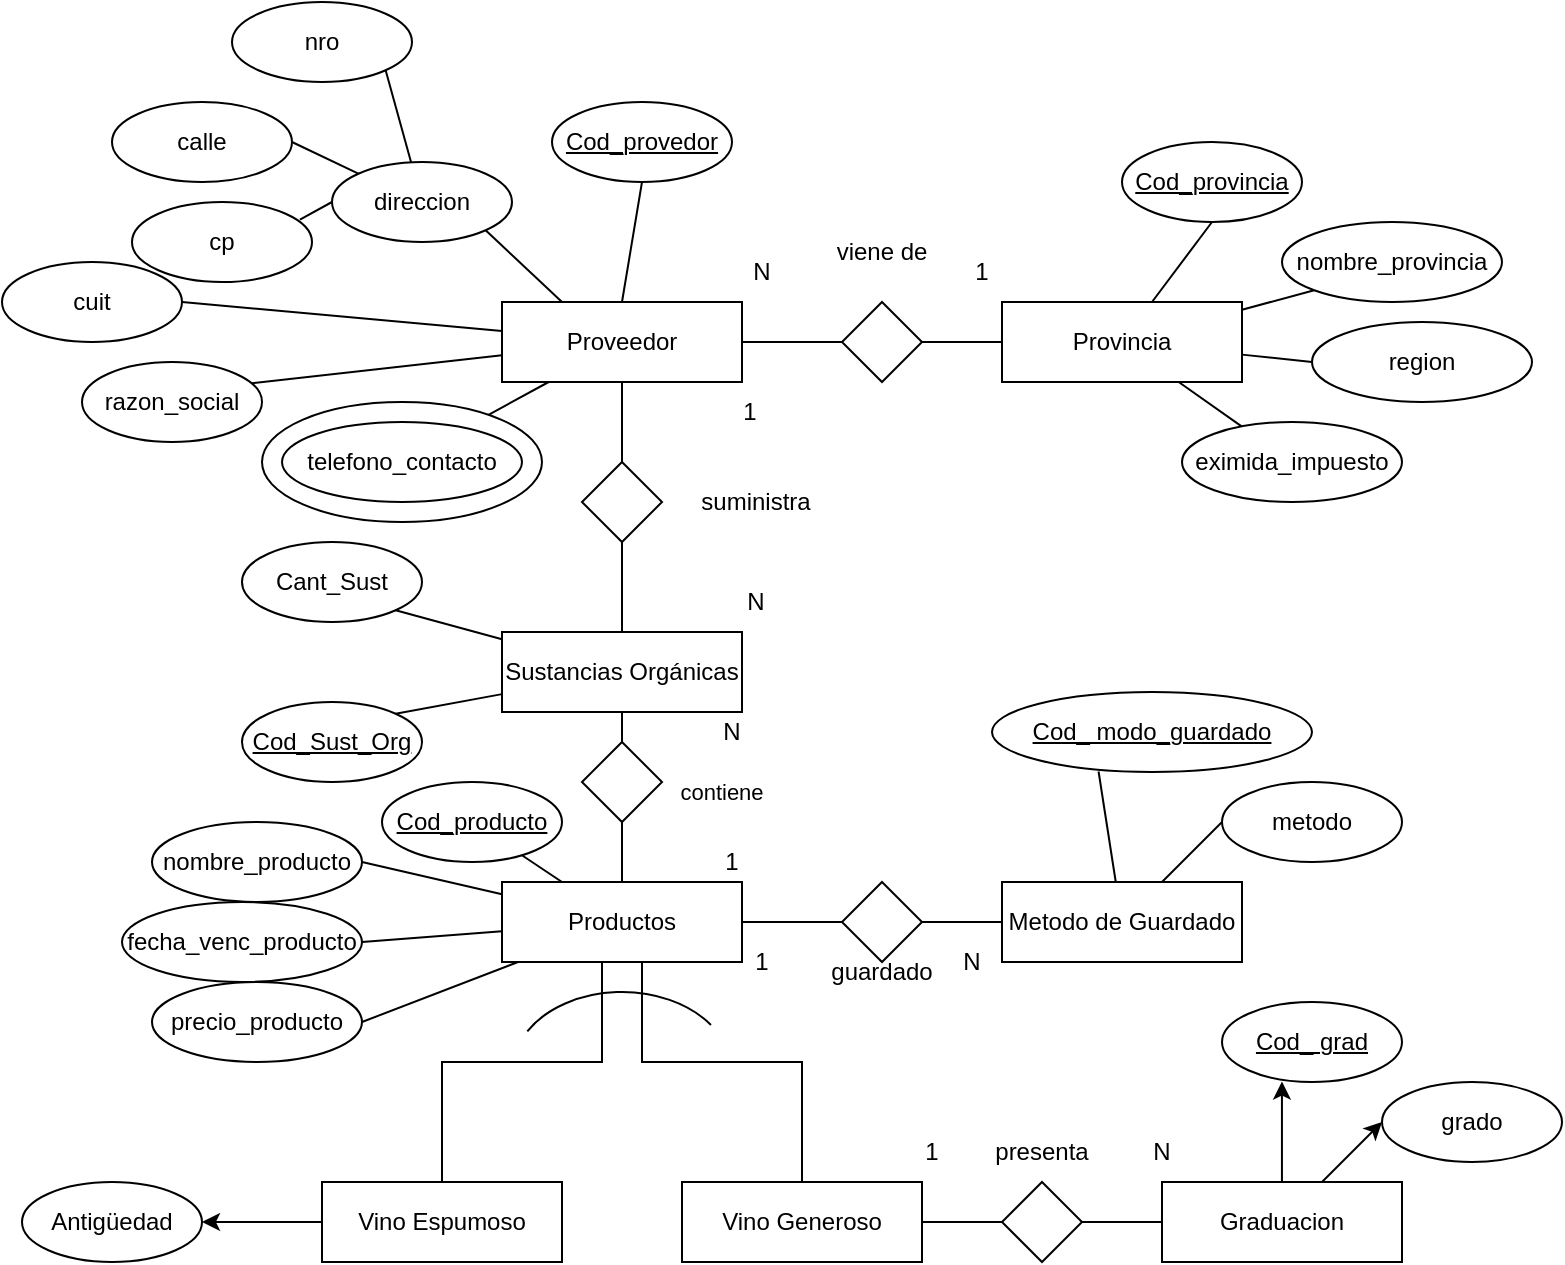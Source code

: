 <mxfile version="27.0.6">
  <diagram name="Página-1" id="CXLRczj3fuokDcTAWvKy">
    <mxGraphModel dx="1303" dy="683" grid="1" gridSize="10" guides="1" tooltips="1" connect="1" arrows="1" fold="1" page="1" pageScale="1" pageWidth="827" pageHeight="1169" math="0" shadow="0">
      <root>
        <mxCell id="0" />
        <mxCell id="1" parent="0" />
        <mxCell id="NYzse5_KyK6MXLnURTMC-16" style="edgeStyle=orthogonalEdgeStyle;rounded=0;orthogonalLoop=1;jettySize=auto;html=1;exitX=0.5;exitY=1;exitDx=0;exitDy=0;entryX=0.5;entryY=0;entryDx=0;entryDy=0;strokeColor=default;curved=0;endArrow=none;startFill=0;" edge="1" parent="1" source="NYzse5_KyK6MXLnURTMC-7" target="NYzse5_KyK6MXLnURTMC-11">
          <mxGeometry relative="1" as="geometry">
            <Array as="points">
              <mxPoint x="310" y="650" />
              <mxPoint x="310" y="700" />
              <mxPoint x="230" y="700" />
            </Array>
          </mxGeometry>
        </mxCell>
        <mxCell id="NYzse5_KyK6MXLnURTMC-17" style="edgeStyle=orthogonalEdgeStyle;rounded=0;orthogonalLoop=1;jettySize=auto;html=1;exitX=0.75;exitY=1;exitDx=0;exitDy=0;entryX=0.5;entryY=0;entryDx=0;entryDy=0;strokeColor=default;curved=0;endArrow=none;startFill=0;" edge="1" parent="1" source="NYzse5_KyK6MXLnURTMC-7" target="NYzse5_KyK6MXLnURTMC-10">
          <mxGeometry relative="1" as="geometry">
            <Array as="points">
              <mxPoint x="330" y="650" />
              <mxPoint x="330" y="700" />
              <mxPoint x="410" y="700" />
            </Array>
          </mxGeometry>
        </mxCell>
        <mxCell id="NYzse5_KyK6MXLnURTMC-89" style="edgeStyle=none;shape=connector;rounded=0;orthogonalLoop=1;jettySize=auto;html=1;entryX=0.5;entryY=1;entryDx=0;entryDy=0;strokeColor=default;align=center;verticalAlign=middle;fontFamily=Helvetica;fontSize=11;fontColor=default;labelBackgroundColor=default;startFill=0;endArrow=none;" edge="1" parent="1" source="NYzse5_KyK6MXLnURTMC-7" target="NYzse5_KyK6MXLnURTMC-49">
          <mxGeometry relative="1" as="geometry" />
        </mxCell>
        <mxCell id="NYzse5_KyK6MXLnURTMC-95" style="edgeStyle=none;shape=connector;rounded=0;orthogonalLoop=1;jettySize=auto;html=1;entryX=1;entryY=0.5;entryDx=0;entryDy=0;strokeColor=default;align=center;verticalAlign=middle;fontFamily=Helvetica;fontSize=11;fontColor=default;labelBackgroundColor=default;startFill=0;endArrow=none;" edge="1" parent="1" source="NYzse5_KyK6MXLnURTMC-7" target="NYzse5_KyK6MXLnURTMC-93">
          <mxGeometry relative="1" as="geometry" />
        </mxCell>
        <mxCell id="NYzse5_KyK6MXLnURTMC-96" style="edgeStyle=none;shape=connector;rounded=0;orthogonalLoop=1;jettySize=auto;html=1;entryX=1;entryY=0.5;entryDx=0;entryDy=0;strokeColor=default;align=center;verticalAlign=middle;fontFamily=Helvetica;fontSize=11;fontColor=default;labelBackgroundColor=default;startFill=0;endArrow=none;" edge="1" parent="1" source="NYzse5_KyK6MXLnURTMC-7" target="NYzse5_KyK6MXLnURTMC-92">
          <mxGeometry relative="1" as="geometry" />
        </mxCell>
        <mxCell id="NYzse5_KyK6MXLnURTMC-97" style="edgeStyle=none;shape=connector;rounded=0;orthogonalLoop=1;jettySize=auto;html=1;entryX=1;entryY=0.5;entryDx=0;entryDy=0;strokeColor=default;align=center;verticalAlign=middle;fontFamily=Helvetica;fontSize=11;fontColor=default;labelBackgroundColor=default;startFill=0;endArrow=none;" edge="1" parent="1" source="NYzse5_KyK6MXLnURTMC-7" target="NYzse5_KyK6MXLnURTMC-94">
          <mxGeometry relative="1" as="geometry" />
        </mxCell>
        <mxCell id="NYzse5_KyK6MXLnURTMC-108" style="edgeStyle=none;shape=connector;rounded=0;orthogonalLoop=1;jettySize=auto;html=1;entryX=0;entryY=0.5;entryDx=0;entryDy=0;strokeColor=default;align=center;verticalAlign=middle;fontFamily=Helvetica;fontSize=11;fontColor=default;labelBackgroundColor=default;startFill=0;endArrow=none;" edge="1" parent="1" source="NYzse5_KyK6MXLnURTMC-7" target="NYzse5_KyK6MXLnURTMC-100">
          <mxGeometry relative="1" as="geometry" />
        </mxCell>
        <mxCell id="NYzse5_KyK6MXLnURTMC-7" value="Productos" style="rounded=0;whiteSpace=wrap;html=1;" vertex="1" parent="1">
          <mxGeometry x="260" y="610" width="120" height="40" as="geometry" />
        </mxCell>
        <mxCell id="NYzse5_KyK6MXLnURTMC-32" style="edgeStyle=orthogonalEdgeStyle;rounded=0;orthogonalLoop=1;jettySize=auto;html=1;entryX=0;entryY=0.5;entryDx=0;entryDy=0;endArrow=none;startFill=0;" edge="1" parent="1" source="NYzse5_KyK6MXLnURTMC-10" target="NYzse5_KyK6MXLnURTMC-29">
          <mxGeometry relative="1" as="geometry" />
        </mxCell>
        <mxCell id="NYzse5_KyK6MXLnURTMC-10" value="Vino Generoso" style="rounded=0;whiteSpace=wrap;html=1;" vertex="1" parent="1">
          <mxGeometry x="350" y="760" width="120" height="40" as="geometry" />
        </mxCell>
        <mxCell id="NYzse5_KyK6MXLnURTMC-24" style="edgeStyle=orthogonalEdgeStyle;rounded=0;orthogonalLoop=1;jettySize=auto;html=1;" edge="1" parent="1" source="NYzse5_KyK6MXLnURTMC-11" target="NYzse5_KyK6MXLnURTMC-23">
          <mxGeometry relative="1" as="geometry" />
        </mxCell>
        <mxCell id="NYzse5_KyK6MXLnURTMC-11" value="Vino Espumoso" style="rounded=0;whiteSpace=wrap;html=1;" vertex="1" parent="1">
          <mxGeometry x="170" y="760" width="120" height="40" as="geometry" />
        </mxCell>
        <mxCell id="NYzse5_KyK6MXLnURTMC-83" style="edgeStyle=none;shape=connector;rounded=0;orthogonalLoop=1;jettySize=auto;html=1;strokeColor=default;align=center;verticalAlign=middle;fontFamily=Helvetica;fontSize=11;fontColor=default;labelBackgroundColor=default;startFill=0;endArrow=none;" edge="1" parent="1" source="NYzse5_KyK6MXLnURTMC-19" target="NYzse5_KyK6MXLnURTMC-7">
          <mxGeometry relative="1" as="geometry" />
        </mxCell>
        <mxCell id="NYzse5_KyK6MXLnURTMC-19" value="&lt;u&gt;Cod_producto&lt;/u&gt;" style="ellipse;whiteSpace=wrap;html=1;" vertex="1" parent="1">
          <mxGeometry x="200" y="560" width="90" height="40" as="geometry" />
        </mxCell>
        <mxCell id="NYzse5_KyK6MXLnURTMC-23" value="Antigüedad" style="ellipse;whiteSpace=wrap;html=1;" vertex="1" parent="1">
          <mxGeometry x="20" y="760" width="90" height="40" as="geometry" />
        </mxCell>
        <mxCell id="NYzse5_KyK6MXLnURTMC-25" value="&lt;u&gt;Cod_ grad&lt;/u&gt;" style="ellipse;whiteSpace=wrap;html=1;" vertex="1" parent="1">
          <mxGeometry x="620" y="670" width="90" height="40" as="geometry" />
        </mxCell>
        <mxCell id="NYzse5_KyK6MXLnURTMC-39" style="edgeStyle=orthogonalEdgeStyle;rounded=0;orthogonalLoop=1;jettySize=auto;html=1;entryX=0;entryY=0.5;entryDx=0;entryDy=0;endArrow=none;startFill=0;" edge="1" parent="1" source="NYzse5_KyK6MXLnURTMC-29" target="NYzse5_KyK6MXLnURTMC-31">
          <mxGeometry relative="1" as="geometry" />
        </mxCell>
        <mxCell id="NYzse5_KyK6MXLnURTMC-29" value="" style="rhombus;whiteSpace=wrap;html=1;" vertex="1" parent="1">
          <mxGeometry x="510" y="760" width="40" height="40" as="geometry" />
        </mxCell>
        <mxCell id="NYzse5_KyK6MXLnURTMC-42" style="rounded=0;orthogonalLoop=1;jettySize=auto;html=1;entryX=0;entryY=0.5;entryDx=0;entryDy=0;" edge="1" parent="1" source="NYzse5_KyK6MXLnURTMC-31" target="NYzse5_KyK6MXLnURTMC-40">
          <mxGeometry relative="1" as="geometry" />
        </mxCell>
        <mxCell id="NYzse5_KyK6MXLnURTMC-31" value="Graduacion" style="rounded=0;whiteSpace=wrap;html=1;" vertex="1" parent="1">
          <mxGeometry x="590" y="760" width="120" height="40" as="geometry" />
        </mxCell>
        <mxCell id="NYzse5_KyK6MXLnURTMC-40" value="grado" style="ellipse;whiteSpace=wrap;html=1;" vertex="1" parent="1">
          <mxGeometry x="700" y="710" width="90" height="40" as="geometry" />
        </mxCell>
        <mxCell id="NYzse5_KyK6MXLnURTMC-41" style="edgeStyle=orthogonalEdgeStyle;rounded=0;orthogonalLoop=1;jettySize=auto;html=1;entryX=0.333;entryY=0.994;entryDx=0;entryDy=0;entryPerimeter=0;" edge="1" parent="1" source="NYzse5_KyK6MXLnURTMC-31" target="NYzse5_KyK6MXLnURTMC-25">
          <mxGeometry relative="1" as="geometry" />
        </mxCell>
        <mxCell id="NYzse5_KyK6MXLnURTMC-45" value="1" style="text;html=1;align=center;verticalAlign=middle;whiteSpace=wrap;rounded=0;" vertex="1" parent="1">
          <mxGeometry x="445" y="730" width="60" height="30" as="geometry" />
        </mxCell>
        <mxCell id="NYzse5_KyK6MXLnURTMC-46" value="N" style="text;html=1;align=center;verticalAlign=middle;whiteSpace=wrap;rounded=0;" vertex="1" parent="1">
          <mxGeometry x="560" y="730" width="60" height="30" as="geometry" />
        </mxCell>
        <mxCell id="NYzse5_KyK6MXLnURTMC-63" style="edgeStyle=none;rounded=0;orthogonalLoop=1;jettySize=auto;html=1;entryX=0.5;entryY=1;entryDx=0;entryDy=0;startArrow=none;startFill=0;endArrow=none;" edge="1" parent="1" source="NYzse5_KyK6MXLnURTMC-49" target="NYzse5_KyK6MXLnURTMC-51">
          <mxGeometry relative="1" as="geometry" />
        </mxCell>
        <mxCell id="NYzse5_KyK6MXLnURTMC-49" value="" style="rhombus;whiteSpace=wrap;html=1;" vertex="1" parent="1">
          <mxGeometry x="300" y="540" width="40" height="40" as="geometry" />
        </mxCell>
        <mxCell id="NYzse5_KyK6MXLnURTMC-50" value="presenta" style="text;html=1;align=center;verticalAlign=middle;whiteSpace=wrap;rounded=0;" vertex="1" parent="1">
          <mxGeometry x="500" y="730" width="60" height="30" as="geometry" />
        </mxCell>
        <mxCell id="NYzse5_KyK6MXLnURTMC-57" style="edgeStyle=none;rounded=0;orthogonalLoop=1;jettySize=auto;html=1;entryX=1;entryY=1;entryDx=0;entryDy=0;endArrow=none;startFill=0;" edge="1" parent="1" source="NYzse5_KyK6MXLnURTMC-51" target="NYzse5_KyK6MXLnURTMC-53">
          <mxGeometry relative="1" as="geometry" />
        </mxCell>
        <mxCell id="NYzse5_KyK6MXLnURTMC-87" style="edgeStyle=none;shape=connector;rounded=0;orthogonalLoop=1;jettySize=auto;html=1;entryX=1;entryY=0;entryDx=0;entryDy=0;strokeColor=default;align=center;verticalAlign=middle;fontFamily=Helvetica;fontSize=11;fontColor=default;labelBackgroundColor=default;startFill=0;endArrow=none;" edge="1" parent="1" source="NYzse5_KyK6MXLnURTMC-51" target="NYzse5_KyK6MXLnURTMC-52">
          <mxGeometry relative="1" as="geometry" />
        </mxCell>
        <mxCell id="NYzse5_KyK6MXLnURTMC-51" value="Sustancias Orgánicas" style="rounded=0;whiteSpace=wrap;html=1;" vertex="1" parent="1">
          <mxGeometry x="260" y="485" width="120" height="40" as="geometry" />
        </mxCell>
        <mxCell id="NYzse5_KyK6MXLnURTMC-52" value="&lt;u&gt;Cod_Sust_Org&lt;/u&gt;" style="ellipse;whiteSpace=wrap;html=1;" vertex="1" parent="1">
          <mxGeometry x="130" y="520" width="90" height="40" as="geometry" />
        </mxCell>
        <mxCell id="NYzse5_KyK6MXLnURTMC-53" value="Cant_Sust" style="ellipse;whiteSpace=wrap;html=1;" vertex="1" parent="1">
          <mxGeometry x="130" y="440" width="90" height="40" as="geometry" />
        </mxCell>
        <mxCell id="NYzse5_KyK6MXLnURTMC-61" value="" style="verticalLabelPosition=bottom;verticalAlign=top;html=1;shape=mxgraph.basic.arc;startAngle=0.835;endAngle=0.15;" vertex="1" parent="1">
          <mxGeometry x="265" y="665" width="110" height="80" as="geometry" />
        </mxCell>
        <mxCell id="NYzse5_KyK6MXLnURTMC-81" style="edgeStyle=none;shape=connector;rounded=0;orthogonalLoop=1;jettySize=auto;html=1;entryX=0;entryY=0.5;entryDx=0;entryDy=0;strokeColor=default;align=center;verticalAlign=middle;fontFamily=Helvetica;fontSize=11;fontColor=default;labelBackgroundColor=default;startFill=0;endArrow=none;" edge="1" parent="1" source="NYzse5_KyK6MXLnURTMC-65" target="NYzse5_KyK6MXLnURTMC-68">
          <mxGeometry relative="1" as="geometry" />
        </mxCell>
        <mxCell id="NYzse5_KyK6MXLnURTMC-110" style="edgeStyle=none;shape=connector;rounded=0;orthogonalLoop=1;jettySize=auto;html=1;entryX=1;entryY=0.5;entryDx=0;entryDy=0;strokeColor=default;align=center;verticalAlign=middle;fontFamily=Helvetica;fontSize=11;fontColor=default;labelBackgroundColor=default;startFill=0;endArrow=none;" edge="1" parent="1" source="NYzse5_KyK6MXLnURTMC-65" target="NYzse5_KyK6MXLnURTMC-67">
          <mxGeometry relative="1" as="geometry" />
        </mxCell>
        <mxCell id="NYzse5_KyK6MXLnURTMC-111" style="edgeStyle=none;shape=connector;rounded=0;orthogonalLoop=1;jettySize=auto;html=1;strokeColor=default;align=center;verticalAlign=middle;fontFamily=Helvetica;fontSize=11;fontColor=default;labelBackgroundColor=default;startFill=0;endArrow=none;" edge="1" parent="1" source="NYzse5_KyK6MXLnURTMC-65" target="NYzse5_KyK6MXLnURTMC-71">
          <mxGeometry relative="1" as="geometry" />
        </mxCell>
        <mxCell id="NYzse5_KyK6MXLnURTMC-116" style="edgeStyle=none;shape=connector;rounded=0;orthogonalLoop=1;jettySize=auto;html=1;entryX=0;entryY=0.5;entryDx=0;entryDy=0;strokeColor=default;align=center;verticalAlign=middle;fontFamily=Helvetica;fontSize=11;fontColor=default;labelBackgroundColor=default;startFill=0;endArrow=none;" edge="1" parent="1" source="NYzse5_KyK6MXLnURTMC-65" target="NYzse5_KyK6MXLnURTMC-112">
          <mxGeometry relative="1" as="geometry" />
        </mxCell>
        <mxCell id="NYzse5_KyK6MXLnURTMC-65" value="Proveedor" style="rounded=0;whiteSpace=wrap;html=1;" vertex="1" parent="1">
          <mxGeometry x="260" y="320" width="120" height="40" as="geometry" />
        </mxCell>
        <mxCell id="NYzse5_KyK6MXLnURTMC-79" style="edgeStyle=none;shape=connector;rounded=0;orthogonalLoop=1;jettySize=auto;html=1;exitX=0.5;exitY=1;exitDx=0;exitDy=0;entryX=0.5;entryY=0;entryDx=0;entryDy=0;strokeColor=default;align=center;verticalAlign=middle;fontFamily=Helvetica;fontSize=11;fontColor=default;labelBackgroundColor=default;startFill=0;endArrow=none;" edge="1" parent="1" source="NYzse5_KyK6MXLnURTMC-66" target="NYzse5_KyK6MXLnURTMC-65">
          <mxGeometry relative="1" as="geometry" />
        </mxCell>
        <mxCell id="NYzse5_KyK6MXLnURTMC-66" value="&lt;u&gt;Cod_provedor&lt;/u&gt;" style="ellipse;whiteSpace=wrap;html=1;" vertex="1" parent="1">
          <mxGeometry x="285" y="220" width="90" height="40" as="geometry" />
        </mxCell>
        <mxCell id="NYzse5_KyK6MXLnURTMC-67" value="cuit" style="ellipse;whiteSpace=wrap;html=1;" vertex="1" parent="1">
          <mxGeometry x="10" y="300" width="90" height="40" as="geometry" />
        </mxCell>
        <mxCell id="NYzse5_KyK6MXLnURTMC-68" value="razon_social" style="ellipse;whiteSpace=wrap;html=1;" vertex="1" parent="1">
          <mxGeometry x="50" y="350" width="90" height="40" as="geometry" />
        </mxCell>
        <mxCell id="NYzse5_KyK6MXLnURTMC-75" style="edgeStyle=none;rounded=0;orthogonalLoop=1;jettySize=auto;html=1;entryX=1;entryY=1;entryDx=0;entryDy=0;endArrow=none;startFill=0;" edge="1" parent="1" source="NYzse5_KyK6MXLnURTMC-69" target="NYzse5_KyK6MXLnURTMC-74">
          <mxGeometry relative="1" as="geometry" />
        </mxCell>
        <mxCell id="NYzse5_KyK6MXLnURTMC-76" style="edgeStyle=none;shape=connector;rounded=0;orthogonalLoop=1;jettySize=auto;html=1;exitX=0;exitY=0;exitDx=0;exitDy=0;entryX=1;entryY=0.5;entryDx=0;entryDy=0;strokeColor=default;align=center;verticalAlign=middle;fontFamily=Helvetica;fontSize=11;fontColor=default;labelBackgroundColor=default;startFill=0;endArrow=none;" edge="1" parent="1" source="NYzse5_KyK6MXLnURTMC-69" target="NYzse5_KyK6MXLnURTMC-72">
          <mxGeometry relative="1" as="geometry" />
        </mxCell>
        <mxCell id="NYzse5_KyK6MXLnURTMC-78" style="edgeStyle=none;shape=connector;rounded=0;orthogonalLoop=1;jettySize=auto;html=1;exitX=1;exitY=1;exitDx=0;exitDy=0;entryX=0.25;entryY=0;entryDx=0;entryDy=0;strokeColor=default;align=center;verticalAlign=middle;fontFamily=Helvetica;fontSize=11;fontColor=default;labelBackgroundColor=default;startFill=0;endArrow=none;" edge="1" parent="1" source="NYzse5_KyK6MXLnURTMC-69" target="NYzse5_KyK6MXLnURTMC-65">
          <mxGeometry relative="1" as="geometry" />
        </mxCell>
        <mxCell id="NYzse5_KyK6MXLnURTMC-69" value="direccion" style="ellipse;whiteSpace=wrap;html=1;" vertex="1" parent="1">
          <mxGeometry x="175" y="250" width="90" height="40" as="geometry" />
        </mxCell>
        <mxCell id="NYzse5_KyK6MXLnURTMC-70" value="telefono_contacto" style="ellipse;whiteSpace=wrap;html=1;strokeColor=default;perimeterSpacing=8;" vertex="1" parent="1">
          <mxGeometry x="150" y="380" width="120" height="40" as="geometry" />
        </mxCell>
        <mxCell id="NYzse5_KyK6MXLnURTMC-71" value="" style="ellipse;whiteSpace=wrap;html=1;fillColor=none;" vertex="1" parent="1">
          <mxGeometry x="140" y="370" width="140" height="60" as="geometry" />
        </mxCell>
        <mxCell id="NYzse5_KyK6MXLnURTMC-72" value="calle" style="ellipse;whiteSpace=wrap;html=1;" vertex="1" parent="1">
          <mxGeometry x="65" y="220" width="90" height="40" as="geometry" />
        </mxCell>
        <mxCell id="NYzse5_KyK6MXLnURTMC-73" value="cp" style="ellipse;whiteSpace=wrap;html=1;" vertex="1" parent="1">
          <mxGeometry x="75" y="270" width="90" height="40" as="geometry" />
        </mxCell>
        <mxCell id="NYzse5_KyK6MXLnURTMC-74" value="nro" style="ellipse;whiteSpace=wrap;html=1;" vertex="1" parent="1">
          <mxGeometry x="125" y="170" width="90" height="40" as="geometry" />
        </mxCell>
        <mxCell id="NYzse5_KyK6MXLnURTMC-77" style="edgeStyle=none;shape=connector;rounded=0;orthogonalLoop=1;jettySize=auto;html=1;exitX=0;exitY=0.5;exitDx=0;exitDy=0;entryX=0.933;entryY=0.22;entryDx=0;entryDy=0;entryPerimeter=0;strokeColor=default;align=center;verticalAlign=middle;fontFamily=Helvetica;fontSize=11;fontColor=default;labelBackgroundColor=default;startFill=0;endArrow=none;" edge="1" parent="1" source="NYzse5_KyK6MXLnURTMC-69" target="NYzse5_KyK6MXLnURTMC-73">
          <mxGeometry relative="1" as="geometry" />
        </mxCell>
        <mxCell id="NYzse5_KyK6MXLnURTMC-84" value="1" style="text;html=1;align=center;verticalAlign=middle;whiteSpace=wrap;rounded=0;" vertex="1" parent="1">
          <mxGeometry x="345" y="585" width="60" height="30" as="geometry" />
        </mxCell>
        <mxCell id="NYzse5_KyK6MXLnURTMC-85" value="N" style="text;html=1;align=center;verticalAlign=middle;whiteSpace=wrap;rounded=0;" vertex="1" parent="1">
          <mxGeometry x="345" y="520" width="60" height="30" as="geometry" />
        </mxCell>
        <mxCell id="NYzse5_KyK6MXLnURTMC-90" style="edgeStyle=none;shape=connector;rounded=0;orthogonalLoop=1;jettySize=auto;html=1;entryX=0.5;entryY=0;entryDx=0;entryDy=0;strokeColor=default;align=center;verticalAlign=middle;fontFamily=Helvetica;fontSize=11;fontColor=default;labelBackgroundColor=default;startFill=0;endArrow=none;" edge="1" parent="1" source="NYzse5_KyK6MXLnURTMC-88" target="NYzse5_KyK6MXLnURTMC-51">
          <mxGeometry relative="1" as="geometry" />
        </mxCell>
        <mxCell id="NYzse5_KyK6MXLnURTMC-91" style="edgeStyle=none;shape=connector;rounded=0;orthogonalLoop=1;jettySize=auto;html=1;strokeColor=default;align=center;verticalAlign=middle;fontFamily=Helvetica;fontSize=11;fontColor=default;labelBackgroundColor=default;startFill=0;endArrow=none;" edge="1" parent="1" source="NYzse5_KyK6MXLnURTMC-88" target="NYzse5_KyK6MXLnURTMC-65">
          <mxGeometry relative="1" as="geometry" />
        </mxCell>
        <mxCell id="NYzse5_KyK6MXLnURTMC-88" value="" style="rhombus;whiteSpace=wrap;html=1;" vertex="1" parent="1">
          <mxGeometry x="300" y="400" width="40" height="40" as="geometry" />
        </mxCell>
        <mxCell id="NYzse5_KyK6MXLnURTMC-92" value="fecha_venc_producto" style="ellipse;whiteSpace=wrap;html=1;" vertex="1" parent="1">
          <mxGeometry x="70" y="620" width="120" height="40" as="geometry" />
        </mxCell>
        <mxCell id="NYzse5_KyK6MXLnURTMC-93" value="nombre_producto" style="ellipse;whiteSpace=wrap;html=1;" vertex="1" parent="1">
          <mxGeometry x="85" y="580" width="105" height="40" as="geometry" />
        </mxCell>
        <mxCell id="NYzse5_KyK6MXLnURTMC-94" value="precio_producto" style="ellipse;whiteSpace=wrap;html=1;" vertex="1" parent="1">
          <mxGeometry x="85" y="660" width="105" height="40" as="geometry" />
        </mxCell>
        <mxCell id="NYzse5_KyK6MXLnURTMC-98" value="&lt;u&gt;Cod_ modo_guardado&lt;/u&gt;" style="ellipse;whiteSpace=wrap;html=1;" vertex="1" parent="1">
          <mxGeometry x="505" y="515" width="160" height="40" as="geometry" />
        </mxCell>
        <mxCell id="NYzse5_KyK6MXLnURTMC-99" style="edgeStyle=orthogonalEdgeStyle;rounded=0;orthogonalLoop=1;jettySize=auto;html=1;entryX=0;entryY=0.5;entryDx=0;entryDy=0;endArrow=none;startFill=0;" edge="1" parent="1" source="NYzse5_KyK6MXLnURTMC-100" target="NYzse5_KyK6MXLnURTMC-102">
          <mxGeometry relative="1" as="geometry" />
        </mxCell>
        <mxCell id="NYzse5_KyK6MXLnURTMC-100" value="" style="rhombus;whiteSpace=wrap;html=1;" vertex="1" parent="1">
          <mxGeometry x="430" y="610" width="40" height="40" as="geometry" />
        </mxCell>
        <mxCell id="NYzse5_KyK6MXLnURTMC-101" style="rounded=0;orthogonalLoop=1;jettySize=auto;html=1;entryX=0;entryY=0.5;entryDx=0;entryDy=0;endArrow=none;startFill=0;" edge="1" parent="1" source="NYzse5_KyK6MXLnURTMC-102" target="NYzse5_KyK6MXLnURTMC-103">
          <mxGeometry relative="1" as="geometry" />
        </mxCell>
        <mxCell id="NYzse5_KyK6MXLnURTMC-102" value="Metodo de Guardado" style="rounded=0;whiteSpace=wrap;html=1;" vertex="1" parent="1">
          <mxGeometry x="510" y="610" width="120" height="40" as="geometry" />
        </mxCell>
        <mxCell id="NYzse5_KyK6MXLnURTMC-103" value="metodo" style="ellipse;whiteSpace=wrap;html=1;" vertex="1" parent="1">
          <mxGeometry x="620" y="560" width="90" height="40" as="geometry" />
        </mxCell>
        <mxCell id="NYzse5_KyK6MXLnURTMC-104" style="rounded=0;orthogonalLoop=1;jettySize=auto;html=1;entryX=0.333;entryY=0.994;entryDx=0;entryDy=0;entryPerimeter=0;endArrow=none;startFill=0;" edge="1" parent="1" source="NYzse5_KyK6MXLnURTMC-102" target="NYzse5_KyK6MXLnURTMC-98">
          <mxGeometry relative="1" as="geometry" />
        </mxCell>
        <mxCell id="NYzse5_KyK6MXLnURTMC-105" value="N" style="text;html=1;align=center;verticalAlign=middle;whiteSpace=wrap;rounded=0;" vertex="1" parent="1">
          <mxGeometry x="465" y="635" width="60" height="30" as="geometry" />
        </mxCell>
        <mxCell id="NYzse5_KyK6MXLnURTMC-106" value="guardado" style="text;html=1;align=center;verticalAlign=middle;whiteSpace=wrap;rounded=0;" vertex="1" parent="1">
          <mxGeometry x="420" y="640" width="60" height="30" as="geometry" />
        </mxCell>
        <mxCell id="NYzse5_KyK6MXLnURTMC-109" value="1" style="text;html=1;align=center;verticalAlign=middle;whiteSpace=wrap;rounded=0;" vertex="1" parent="1">
          <mxGeometry x="360" y="635" width="60" height="30" as="geometry" />
        </mxCell>
        <mxCell id="NYzse5_KyK6MXLnURTMC-117" style="edgeStyle=none;shape=connector;rounded=0;orthogonalLoop=1;jettySize=auto;html=1;strokeColor=default;align=center;verticalAlign=middle;fontFamily=Helvetica;fontSize=11;fontColor=default;labelBackgroundColor=default;startFill=0;endArrow=none;" edge="1" parent="1" source="NYzse5_KyK6MXLnURTMC-112" target="NYzse5_KyK6MXLnURTMC-115">
          <mxGeometry relative="1" as="geometry" />
        </mxCell>
        <mxCell id="NYzse5_KyK6MXLnURTMC-112" value="" style="rhombus;whiteSpace=wrap;html=1;" vertex="1" parent="1">
          <mxGeometry x="430" y="320" width="40" height="40" as="geometry" />
        </mxCell>
        <mxCell id="NYzse5_KyK6MXLnURTMC-113" value="viene de" style="text;html=1;align=center;verticalAlign=middle;whiteSpace=wrap;rounded=0;" vertex="1" parent="1">
          <mxGeometry x="420" y="280" width="60" height="30" as="geometry" />
        </mxCell>
        <mxCell id="NYzse5_KyK6MXLnURTMC-123" style="edgeStyle=none;shape=connector;rounded=0;orthogonalLoop=1;jettySize=auto;html=1;entryX=0.5;entryY=1;entryDx=0;entryDy=0;strokeColor=default;align=center;verticalAlign=middle;fontFamily=Helvetica;fontSize=11;fontColor=default;labelBackgroundColor=default;startFill=0;endArrow=none;" edge="1" parent="1" source="NYzse5_KyK6MXLnURTMC-115" target="NYzse5_KyK6MXLnURTMC-122">
          <mxGeometry relative="1" as="geometry" />
        </mxCell>
        <mxCell id="NYzse5_KyK6MXLnURTMC-124" style="edgeStyle=none;shape=connector;rounded=0;orthogonalLoop=1;jettySize=auto;html=1;entryX=0;entryY=1;entryDx=0;entryDy=0;strokeColor=default;align=center;verticalAlign=middle;fontFamily=Helvetica;fontSize=11;fontColor=default;labelBackgroundColor=default;startFill=0;endArrow=none;" edge="1" parent="1" source="NYzse5_KyK6MXLnURTMC-115" target="NYzse5_KyK6MXLnURTMC-121">
          <mxGeometry relative="1" as="geometry" />
        </mxCell>
        <mxCell id="NYzse5_KyK6MXLnURTMC-127" style="edgeStyle=none;shape=connector;rounded=0;orthogonalLoop=1;jettySize=auto;html=1;entryX=0;entryY=0.5;entryDx=0;entryDy=0;strokeColor=default;align=center;verticalAlign=middle;fontFamily=Helvetica;fontSize=11;fontColor=default;labelBackgroundColor=default;startFill=0;endArrow=none;" edge="1" parent="1" source="NYzse5_KyK6MXLnURTMC-115" target="NYzse5_KyK6MXLnURTMC-126">
          <mxGeometry relative="1" as="geometry" />
        </mxCell>
        <mxCell id="NYzse5_KyK6MXLnURTMC-129" style="edgeStyle=none;shape=connector;rounded=0;orthogonalLoop=1;jettySize=auto;html=1;strokeColor=default;align=center;verticalAlign=middle;fontFamily=Helvetica;fontSize=11;fontColor=default;labelBackgroundColor=default;startFill=0;endArrow=none;" edge="1" parent="1" source="NYzse5_KyK6MXLnURTMC-115" target="NYzse5_KyK6MXLnURTMC-128">
          <mxGeometry relative="1" as="geometry" />
        </mxCell>
        <mxCell id="NYzse5_KyK6MXLnURTMC-115" value="Provincia" style="rounded=0;whiteSpace=wrap;html=1;" vertex="1" parent="1">
          <mxGeometry x="510" y="320" width="120" height="40" as="geometry" />
        </mxCell>
        <mxCell id="NYzse5_KyK6MXLnURTMC-118" value="1" style="text;html=1;align=center;verticalAlign=middle;whiteSpace=wrap;rounded=0;" vertex="1" parent="1">
          <mxGeometry x="470" y="290" width="60" height="30" as="geometry" />
        </mxCell>
        <mxCell id="NYzse5_KyK6MXLnURTMC-119" value="N" style="text;html=1;align=center;verticalAlign=middle;whiteSpace=wrap;rounded=0;" vertex="1" parent="1">
          <mxGeometry x="360" y="290" width="60" height="30" as="geometry" />
        </mxCell>
        <mxCell id="NYzse5_KyK6MXLnURTMC-121" value="nombre_provincia" style="ellipse;whiteSpace=wrap;html=1;" vertex="1" parent="1">
          <mxGeometry x="650" y="280" width="110" height="40" as="geometry" />
        </mxCell>
        <mxCell id="NYzse5_KyK6MXLnURTMC-122" value="&lt;u&gt;Cod_provincia&lt;/u&gt;" style="ellipse;whiteSpace=wrap;html=1;" vertex="1" parent="1">
          <mxGeometry x="570" y="240" width="90" height="40" as="geometry" />
        </mxCell>
        <mxCell id="NYzse5_KyK6MXLnURTMC-126" value="region" style="ellipse;whiteSpace=wrap;html=1;" vertex="1" parent="1">
          <mxGeometry x="665" y="330" width="110" height="40" as="geometry" />
        </mxCell>
        <mxCell id="NYzse5_KyK6MXLnURTMC-128" value="eximida_impuesto" style="ellipse;whiteSpace=wrap;html=1;" vertex="1" parent="1">
          <mxGeometry x="600" y="380" width="110" height="40" as="geometry" />
        </mxCell>
        <mxCell id="NYzse5_KyK6MXLnURTMC-130" value="contiene" style="text;html=1;align=center;verticalAlign=middle;whiteSpace=wrap;rounded=0;fontFamily=Helvetica;fontSize=11;fontColor=default;labelBackgroundColor=default;" vertex="1" parent="1">
          <mxGeometry x="340" y="550" width="60" height="30" as="geometry" />
        </mxCell>
        <mxCell id="NYzse5_KyK6MXLnURTMC-131" value="suministra" style="text;html=1;align=center;verticalAlign=middle;whiteSpace=wrap;rounded=0;" vertex="1" parent="1">
          <mxGeometry x="354" y="400" width="66" height="40" as="geometry" />
        </mxCell>
        <mxCell id="NYzse5_KyK6MXLnURTMC-132" value="1" style="text;html=1;align=center;verticalAlign=middle;whiteSpace=wrap;rounded=0;" vertex="1" parent="1">
          <mxGeometry x="354" y="360" width="60" height="30" as="geometry" />
        </mxCell>
        <mxCell id="NYzse5_KyK6MXLnURTMC-133" value="N" style="text;html=1;align=center;verticalAlign=middle;whiteSpace=wrap;rounded=0;" vertex="1" parent="1">
          <mxGeometry x="357" y="455" width="60" height="30" as="geometry" />
        </mxCell>
      </root>
    </mxGraphModel>
  </diagram>
</mxfile>
